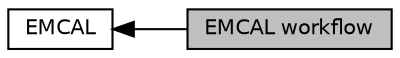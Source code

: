 digraph "EMCAL workflow"
{
  bgcolor="transparent";
  edge [fontname="Helvetica",fontsize="10",labelfontname="Helvetica",labelfontsize="10"];
  node [fontname="Helvetica",fontsize="10",shape=record];
  rankdir=LR;
  Node0 [label="EMCAL workflow",height=0.2,width=0.4,color="black", fillcolor="grey75", style="filled", fontcolor="black"];
  Node1 [label="EMCAL",height=0.2,width=0.4,color="black",URL="$db/d07/group__DetectorEMCAL.html",tooltip="EMCAL simulation and reconstruction. "];
  Node1->Node0 [shape=plaintext, dir="back", style="solid"];
}
